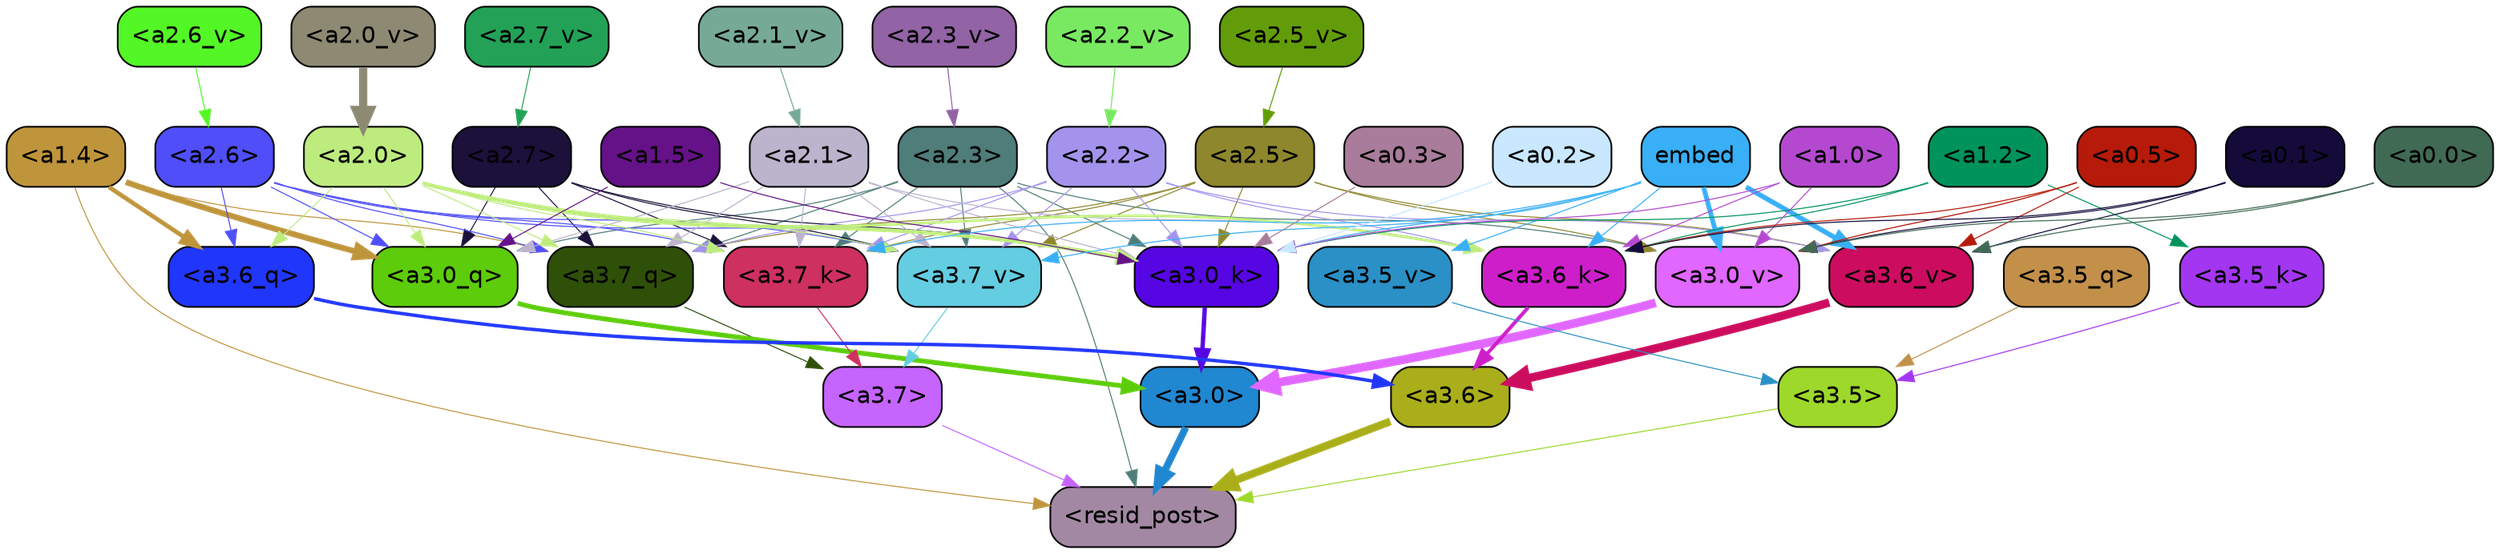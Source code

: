strict digraph "" {
	graph [bgcolor=transparent,
		layout=dot,
		overlap=false,
		splines=true
	];
	"<a3.7>"	[color=black,
		fillcolor="#c664fe",
		fontname=Helvetica,
		shape=box,
		style="filled, rounded"];
	"<resid_post>"	[color=black,
		fillcolor="#a388a3",
		fontname=Helvetica,
		shape=box,
		style="filled, rounded"];
	"<a3.7>" -> "<resid_post>"	[color="#c664fe",
		penwidth=0.6];
	"<a3.6>"	[color=black,
		fillcolor="#aaae1a",
		fontname=Helvetica,
		shape=box,
		style="filled, rounded"];
	"<a3.6>" -> "<resid_post>"	[color="#aaae1a",
		penwidth=4.6696330308914185];
	"<a3.5>"	[color=black,
		fillcolor="#9dd82b",
		fontname=Helvetica,
		shape=box,
		style="filled, rounded"];
	"<a3.5>" -> "<resid_post>"	[color="#9dd82b",
		penwidth=0.6];
	"<a3.0>"	[color=black,
		fillcolor="#2087d1",
		fontname=Helvetica,
		shape=box,
		style="filled, rounded"];
	"<a3.0>" -> "<resid_post>"	[color="#2087d1",
		penwidth=4.282557368278503];
	"<a2.3>"	[color=black,
		fillcolor="#4f7d79",
		fontname=Helvetica,
		shape=box,
		style="filled, rounded"];
	"<a2.3>" -> "<resid_post>"	[color="#4f7d79",
		penwidth=0.6];
	"<a3.7_q>"	[color=black,
		fillcolor="#2f5009",
		fontname=Helvetica,
		shape=box,
		style="filled, rounded"];
	"<a2.3>" -> "<a3.7_q>"	[color="#4f7d79",
		penwidth=0.6];
	"<a3.0_q>"	[color=black,
		fillcolor="#5dcc0b",
		fontname=Helvetica,
		shape=box,
		style="filled, rounded"];
	"<a2.3>" -> "<a3.0_q>"	[color="#4f7d79",
		penwidth=0.6];
	"<a3.7_k>"	[color=black,
		fillcolor="#ce3060",
		fontname=Helvetica,
		shape=box,
		style="filled, rounded"];
	"<a2.3>" -> "<a3.7_k>"	[color="#4f7d79",
		penwidth=0.6];
	"<a3.0_k>"	[color=black,
		fillcolor="#5606e2",
		fontname=Helvetica,
		shape=box,
		style="filled, rounded"];
	"<a2.3>" -> "<a3.0_k>"	[color="#4f7d79",
		penwidth=0.6];
	"<a3.7_v>"	[color=black,
		fillcolor="#64cde1",
		fontname=Helvetica,
		shape=box,
		style="filled, rounded"];
	"<a2.3>" -> "<a3.7_v>"	[color="#4f7d79",
		penwidth=0.6];
	"<a3.0_v>"	[color=black,
		fillcolor="#e067ff",
		fontname=Helvetica,
		shape=box,
		style="filled, rounded"];
	"<a2.3>" -> "<a3.0_v>"	[color="#4f7d79",
		penwidth=0.6];
	"<a1.4>"	[color=black,
		fillcolor="#bf953c",
		fontname=Helvetica,
		shape=box,
		style="filled, rounded"];
	"<a1.4>" -> "<resid_post>"	[color="#bf953c",
		penwidth=0.6];
	"<a1.4>" -> "<a3.7_q>"	[color="#bf953c",
		penwidth=0.6];
	"<a3.6_q>"	[color=black,
		fillcolor="#2136fb",
		fontname=Helvetica,
		shape=box,
		style="filled, rounded"];
	"<a1.4>" -> "<a3.6_q>"	[color="#bf953c",
		penwidth=2.6073555648326874];
	"<a1.4>" -> "<a3.0_q>"	[color="#bf953c",
		penwidth=3.4971605762839317];
	"<a3.7_q>" -> "<a3.7>"	[color="#2f5009",
		penwidth=0.6];
	"<a3.6_q>" -> "<a3.6>"	[color="#2136fb",
		penwidth=2.03758105635643];
	"<a3.5_q>"	[color=black,
		fillcolor="#c3904a",
		fontname=Helvetica,
		shape=box,
		style="filled, rounded"];
	"<a3.5_q>" -> "<a3.5>"	[color="#c3904a",
		penwidth=0.6];
	"<a3.0_q>" -> "<a3.0>"	[color="#5dcc0b",
		penwidth=2.8638100624084473];
	"<a3.7_k>" -> "<a3.7>"	[color="#ce3060",
		penwidth=0.6];
	"<a3.6_k>"	[color=black,
		fillcolor="#cd1eca",
		fontname=Helvetica,
		shape=box,
		style="filled, rounded"];
	"<a3.6_k>" -> "<a3.6>"	[color="#cd1eca",
		penwidth=2.174198240041733];
	"<a3.5_k>"	[color=black,
		fillcolor="#a336f0",
		fontname=Helvetica,
		shape=box,
		style="filled, rounded"];
	"<a3.5_k>" -> "<a3.5>"	[color="#a336f0",
		penwidth=0.6];
	"<a3.0_k>" -> "<a3.0>"	[color="#5606e2",
		penwidth=2.6274144649505615];
	"<a3.7_v>" -> "<a3.7>"	[color="#64cde1",
		penwidth=0.6];
	"<a3.6_v>"	[color=black,
		fillcolor="#cc0d5f",
		fontname=Helvetica,
		shape=box,
		style="filled, rounded"];
	"<a3.6_v>" -> "<a3.6>"	[color="#cc0d5f",
		penwidth=5.002329230308533];
	"<a3.5_v>"	[color=black,
		fillcolor="#2a90c6",
		fontname=Helvetica,
		shape=box,
		style="filled, rounded"];
	"<a3.5_v>" -> "<a3.5>"	[color="#2a90c6",
		penwidth=0.6];
	"<a3.0_v>" -> "<a3.0>"	[color="#e067ff",
		penwidth=5.188832879066467];
	"<a2.7>"	[color=black,
		fillcolor="#1b113b",
		fontname=Helvetica,
		shape=box,
		style="filled, rounded"];
	"<a2.7>" -> "<a3.7_q>"	[color="#1b113b",
		penwidth=0.6];
	"<a2.7>" -> "<a3.0_q>"	[color="#1b113b",
		penwidth=0.6];
	"<a2.7>" -> "<a3.7_k>"	[color="#1b113b",
		penwidth=0.6];
	"<a2.7>" -> "<a3.0_k>"	[color="#1b113b",
		penwidth=0.6];
	"<a2.7>" -> "<a3.7_v>"	[color="#1b113b",
		penwidth=0.6];
	"<a2.6>"	[color=black,
		fillcolor="#4f4ef8",
		fontname=Helvetica,
		shape=box,
		style="filled, rounded"];
	"<a2.6>" -> "<a3.7_q>"	[color="#4f4ef8",
		penwidth=0.6];
	"<a2.6>" -> "<a3.6_q>"	[color="#4f4ef8",
		penwidth=0.6];
	"<a2.6>" -> "<a3.0_q>"	[color="#4f4ef8",
		penwidth=0.6];
	"<a2.6>" -> "<a3.7_k>"	[color="#4f4ef8",
		penwidth=0.6];
	"<a2.6>" -> "<a3.0_k>"	[color="#4f4ef8",
		penwidth=0.6];
	"<a2.6>" -> "<a3.7_v>"	[color="#4f4ef8",
		penwidth=0.6];
	"<a2.5>"	[color=black,
		fillcolor="#8e872d",
		fontname=Helvetica,
		shape=box,
		style="filled, rounded"];
	"<a2.5>" -> "<a3.7_q>"	[color="#8e872d",
		penwidth=0.6];
	"<a2.5>" -> "<a3.7_k>"	[color="#8e872d",
		penwidth=0.6];
	"<a2.5>" -> "<a3.0_k>"	[color="#8e872d",
		penwidth=0.6];
	"<a2.5>" -> "<a3.7_v>"	[color="#8e872d",
		penwidth=0.6];
	"<a2.5>" -> "<a3.6_v>"	[color="#8e872d",
		penwidth=0.6];
	"<a2.5>" -> "<a3.0_v>"	[color="#8e872d",
		penwidth=0.6];
	"<a2.2>"	[color=black,
		fillcolor="#a393ec",
		fontname=Helvetica,
		shape=box,
		style="filled, rounded"];
	"<a2.2>" -> "<a3.7_q>"	[color="#a393ec",
		penwidth=0.6];
	"<a2.2>" -> "<a3.7_k>"	[color="#a393ec",
		penwidth=0.6];
	"<a2.2>" -> "<a3.6_k>"	[color="#a393ec",
		penwidth=0.6];
	"<a2.2>" -> "<a3.0_k>"	[color="#a393ec",
		penwidth=0.6];
	"<a2.2>" -> "<a3.7_v>"	[color="#a393ec",
		penwidth=0.6];
	"<a2.2>" -> "<a3.6_v>"	[color="#a393ec",
		penwidth=0.6];
	"<a2.1>"	[color=black,
		fillcolor="#bcb3cd",
		fontname=Helvetica,
		shape=box,
		style="filled, rounded"];
	"<a2.1>" -> "<a3.7_q>"	[color="#bcb3cd",
		penwidth=0.6];
	"<a2.1>" -> "<a3.0_q>"	[color="#bcb3cd",
		penwidth=0.6];
	"<a2.1>" -> "<a3.7_k>"	[color="#bcb3cd",
		penwidth=0.6];
	"<a2.1>" -> "<a3.6_k>"	[color="#bcb3cd",
		penwidth=0.6];
	"<a2.1>" -> "<a3.0_k>"	[color="#bcb3cd",
		penwidth=0.6];
	"<a2.1>" -> "<a3.7_v>"	[color="#bcb3cd",
		penwidth=0.6];
	"<a2.0>"	[color=black,
		fillcolor="#beeb7e",
		fontname=Helvetica,
		shape=box,
		style="filled, rounded"];
	"<a2.0>" -> "<a3.7_q>"	[color="#beeb7e",
		penwidth=0.6];
	"<a2.0>" -> "<a3.6_q>"	[color="#beeb7e",
		penwidth=0.6];
	"<a2.0>" -> "<a3.0_q>"	[color="#beeb7e",
		penwidth=0.6];
	"<a2.0>" -> "<a3.7_k>"	[color="#beeb7e",
		penwidth=0.6];
	"<a2.0>" -> "<a3.6_k>"	[color="#beeb7e",
		penwidth=1.5568191409111023];
	"<a2.0>" -> "<a3.0_k>"	[color="#beeb7e",
		penwidth=2.270527422428131];
	"<a2.0>" -> "<a3.7_v>"	[color="#beeb7e",
		penwidth=0.6];
	"<a1.5>"	[color=black,
		fillcolor="#651187",
		fontname=Helvetica,
		shape=box,
		style="filled, rounded"];
	"<a1.5>" -> "<a3.0_q>"	[color="#651187",
		penwidth=0.6];
	"<a1.5>" -> "<a3.0_k>"	[color="#651187",
		penwidth=0.6];
	embed	[color=black,
		fillcolor="#38aff6",
		fontname=Helvetica,
		shape=box,
		style="filled, rounded"];
	embed -> "<a3.7_k>"	[color="#38aff6",
		penwidth=0.6];
	embed -> "<a3.6_k>"	[color="#38aff6",
		penwidth=0.6];
	embed -> "<a3.0_k>"	[color="#38aff6",
		penwidth=0.6];
	embed -> "<a3.7_v>"	[color="#38aff6",
		penwidth=0.6];
	embed -> "<a3.6_v>"	[color="#38aff6",
		penwidth=2.9588699340820312];
	embed -> "<a3.5_v>"	[color="#38aff6",
		penwidth=0.6];
	embed -> "<a3.0_v>"	[color="#38aff6",
		penwidth=2.8686431646347046];
	"<a1.2>"	[color=black,
		fillcolor="#00935c",
		fontname=Helvetica,
		shape=box,
		style="filled, rounded"];
	"<a1.2>" -> "<a3.6_k>"	[color="#00935c",
		penwidth=0.6];
	"<a1.2>" -> "<a3.5_k>"	[color="#00935c",
		penwidth=0.6];
	"<a1.2>" -> "<a3.0_k>"	[color="#00935c",
		penwidth=0.6];
	"<a1.0>"	[color=black,
		fillcolor="#b449d0",
		fontname=Helvetica,
		shape=box,
		style="filled, rounded"];
	"<a1.0>" -> "<a3.6_k>"	[color="#b449d0",
		penwidth=0.6];
	"<a1.0>" -> "<a3.0_k>"	[color="#b449d0",
		penwidth=0.6];
	"<a1.0>" -> "<a3.0_v>"	[color="#b449d0",
		penwidth=0.6];
	"<a0.5>"	[color=black,
		fillcolor="#b61a0a",
		fontname=Helvetica,
		shape=box,
		style="filled, rounded"];
	"<a0.5>" -> "<a3.6_k>"	[color="#b61a0a",
		penwidth=0.6];
	"<a0.5>" -> "<a3.6_v>"	[color="#b61a0a",
		penwidth=0.6];
	"<a0.5>" -> "<a3.0_v>"	[color="#b61a0a",
		penwidth=0.6421224474906921];
	"<a0.1>"	[color=black,
		fillcolor="#140b3b",
		fontname=Helvetica,
		shape=box,
		style="filled, rounded"];
	"<a0.1>" -> "<a3.6_k>"	[color="#140b3b",
		penwidth=0.6];
	"<a0.1>" -> "<a3.6_v>"	[color="#140b3b",
		penwidth=0.6];
	"<a0.1>" -> "<a3.0_v>"	[color="#140b3b",
		penwidth=0.6];
	"<a0.3>"	[color=black,
		fillcolor="#a87c9a",
		fontname=Helvetica,
		shape=box,
		style="filled, rounded"];
	"<a0.3>" -> "<a3.0_k>"	[color="#a87c9a",
		penwidth=0.6];
	"<a0.2>"	[color=black,
		fillcolor="#c9e7ff",
		fontname=Helvetica,
		shape=box,
		style="filled, rounded"];
	"<a0.2>" -> "<a3.0_k>"	[color="#c9e7ff",
		penwidth=0.6];
	"<a0.0>"	[color=black,
		fillcolor="#416a55",
		fontname=Helvetica,
		shape=box,
		style="filled, rounded"];
	"<a0.0>" -> "<a3.6_v>"	[color="#416a55",
		penwidth=0.6];
	"<a0.0>" -> "<a3.0_v>"	[color="#416a55",
		penwidth=0.6];
	"<a2.7_v>"	[color=black,
		fillcolor="#23a257",
		fontname=Helvetica,
		shape=box,
		style="filled, rounded"];
	"<a2.7_v>" -> "<a2.7>"	[color="#23a257",
		penwidth=0.6];
	"<a2.6_v>"	[color=black,
		fillcolor="#54f726",
		fontname=Helvetica,
		shape=box,
		style="filled, rounded"];
	"<a2.6_v>" -> "<a2.6>"	[color="#54f726",
		penwidth=0.6];
	"<a2.5_v>"	[color=black,
		fillcolor="#629c0b",
		fontname=Helvetica,
		shape=box,
		style="filled, rounded"];
	"<a2.5_v>" -> "<a2.5>"	[color="#629c0b",
		penwidth=0.6];
	"<a2.3_v>"	[color=black,
		fillcolor="#9263a5",
		fontname=Helvetica,
		shape=box,
		style="filled, rounded"];
	"<a2.3_v>" -> "<a2.3>"	[color="#9263a5",
		penwidth=0.6];
	"<a2.2_v>"	[color=black,
		fillcolor="#78e961",
		fontname=Helvetica,
		shape=box,
		style="filled, rounded"];
	"<a2.2_v>" -> "<a2.2>"	[color="#78e961",
		penwidth=0.6];
	"<a2.1_v>"	[color=black,
		fillcolor="#76aa97",
		fontname=Helvetica,
		shape=box,
		style="filled, rounded"];
	"<a2.1_v>" -> "<a2.1>"	[color="#76aa97",
		penwidth=0.6];
	"<a2.0_v>"	[color=black,
		fillcolor="#8d8973",
		fontname=Helvetica,
		shape=box,
		style="filled, rounded"];
	"<a2.0_v>" -> "<a2.0>"	[color="#8d8973",
		penwidth=4.906715989112854];
}

